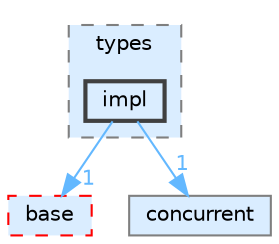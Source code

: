 digraph "src/include/cpp-toolbox/types/impl"
{
 // LATEX_PDF_SIZE
  bgcolor="transparent";
  edge [fontname=Helvetica,fontsize=10,labelfontname=Helvetica,labelfontsize=10];
  node [fontname=Helvetica,fontsize=10,shape=box,height=0.2,width=0.4];
  compound=true
  subgraph clusterdir_d073c017754f5bdb7e8e1de8ad13b99a {
    graph [ bgcolor="#daedff", pencolor="grey50", label="types", fontname=Helvetica,fontsize=10 style="filled,dashed", URL="dir_d073c017754f5bdb7e8e1de8ad13b99a.html",tooltip=""]
  dir_42f5095b4e6c17bde0f6ae6fdfd7bf2f [label="impl", fillcolor="#daedff", color="grey25", style="filled,bold", URL="dir_42f5095b4e6c17bde0f6ae6fdfd7bf2f.html",tooltip=""];
  }
  dir_175064ea02679cf4c3a50b5407502295 [label="base", fillcolor="#daedff", color="red", style="filled,dashed", URL="dir_175064ea02679cf4c3a50b5407502295.html",tooltip=""];
  dir_53097c1fb4416aacf03fa23589a54650 [label="concurrent", fillcolor="#daedff", color="grey50", style="filled", URL="dir_53097c1fb4416aacf03fa23589a54650.html",tooltip=""];
  dir_42f5095b4e6c17bde0f6ae6fdfd7bf2f->dir_175064ea02679cf4c3a50b5407502295 [headlabel="1", labeldistance=1.5 headhref="dir_000013_000000.html" href="dir_000013_000000.html" color="steelblue1" fontcolor="steelblue1"];
  dir_42f5095b4e6c17bde0f6ae6fdfd7bf2f->dir_53097c1fb4416aacf03fa23589a54650 [headlabel="1", labeldistance=1.5 headhref="dir_000013_000001.html" href="dir_000013_000001.html" color="steelblue1" fontcolor="steelblue1"];
}
